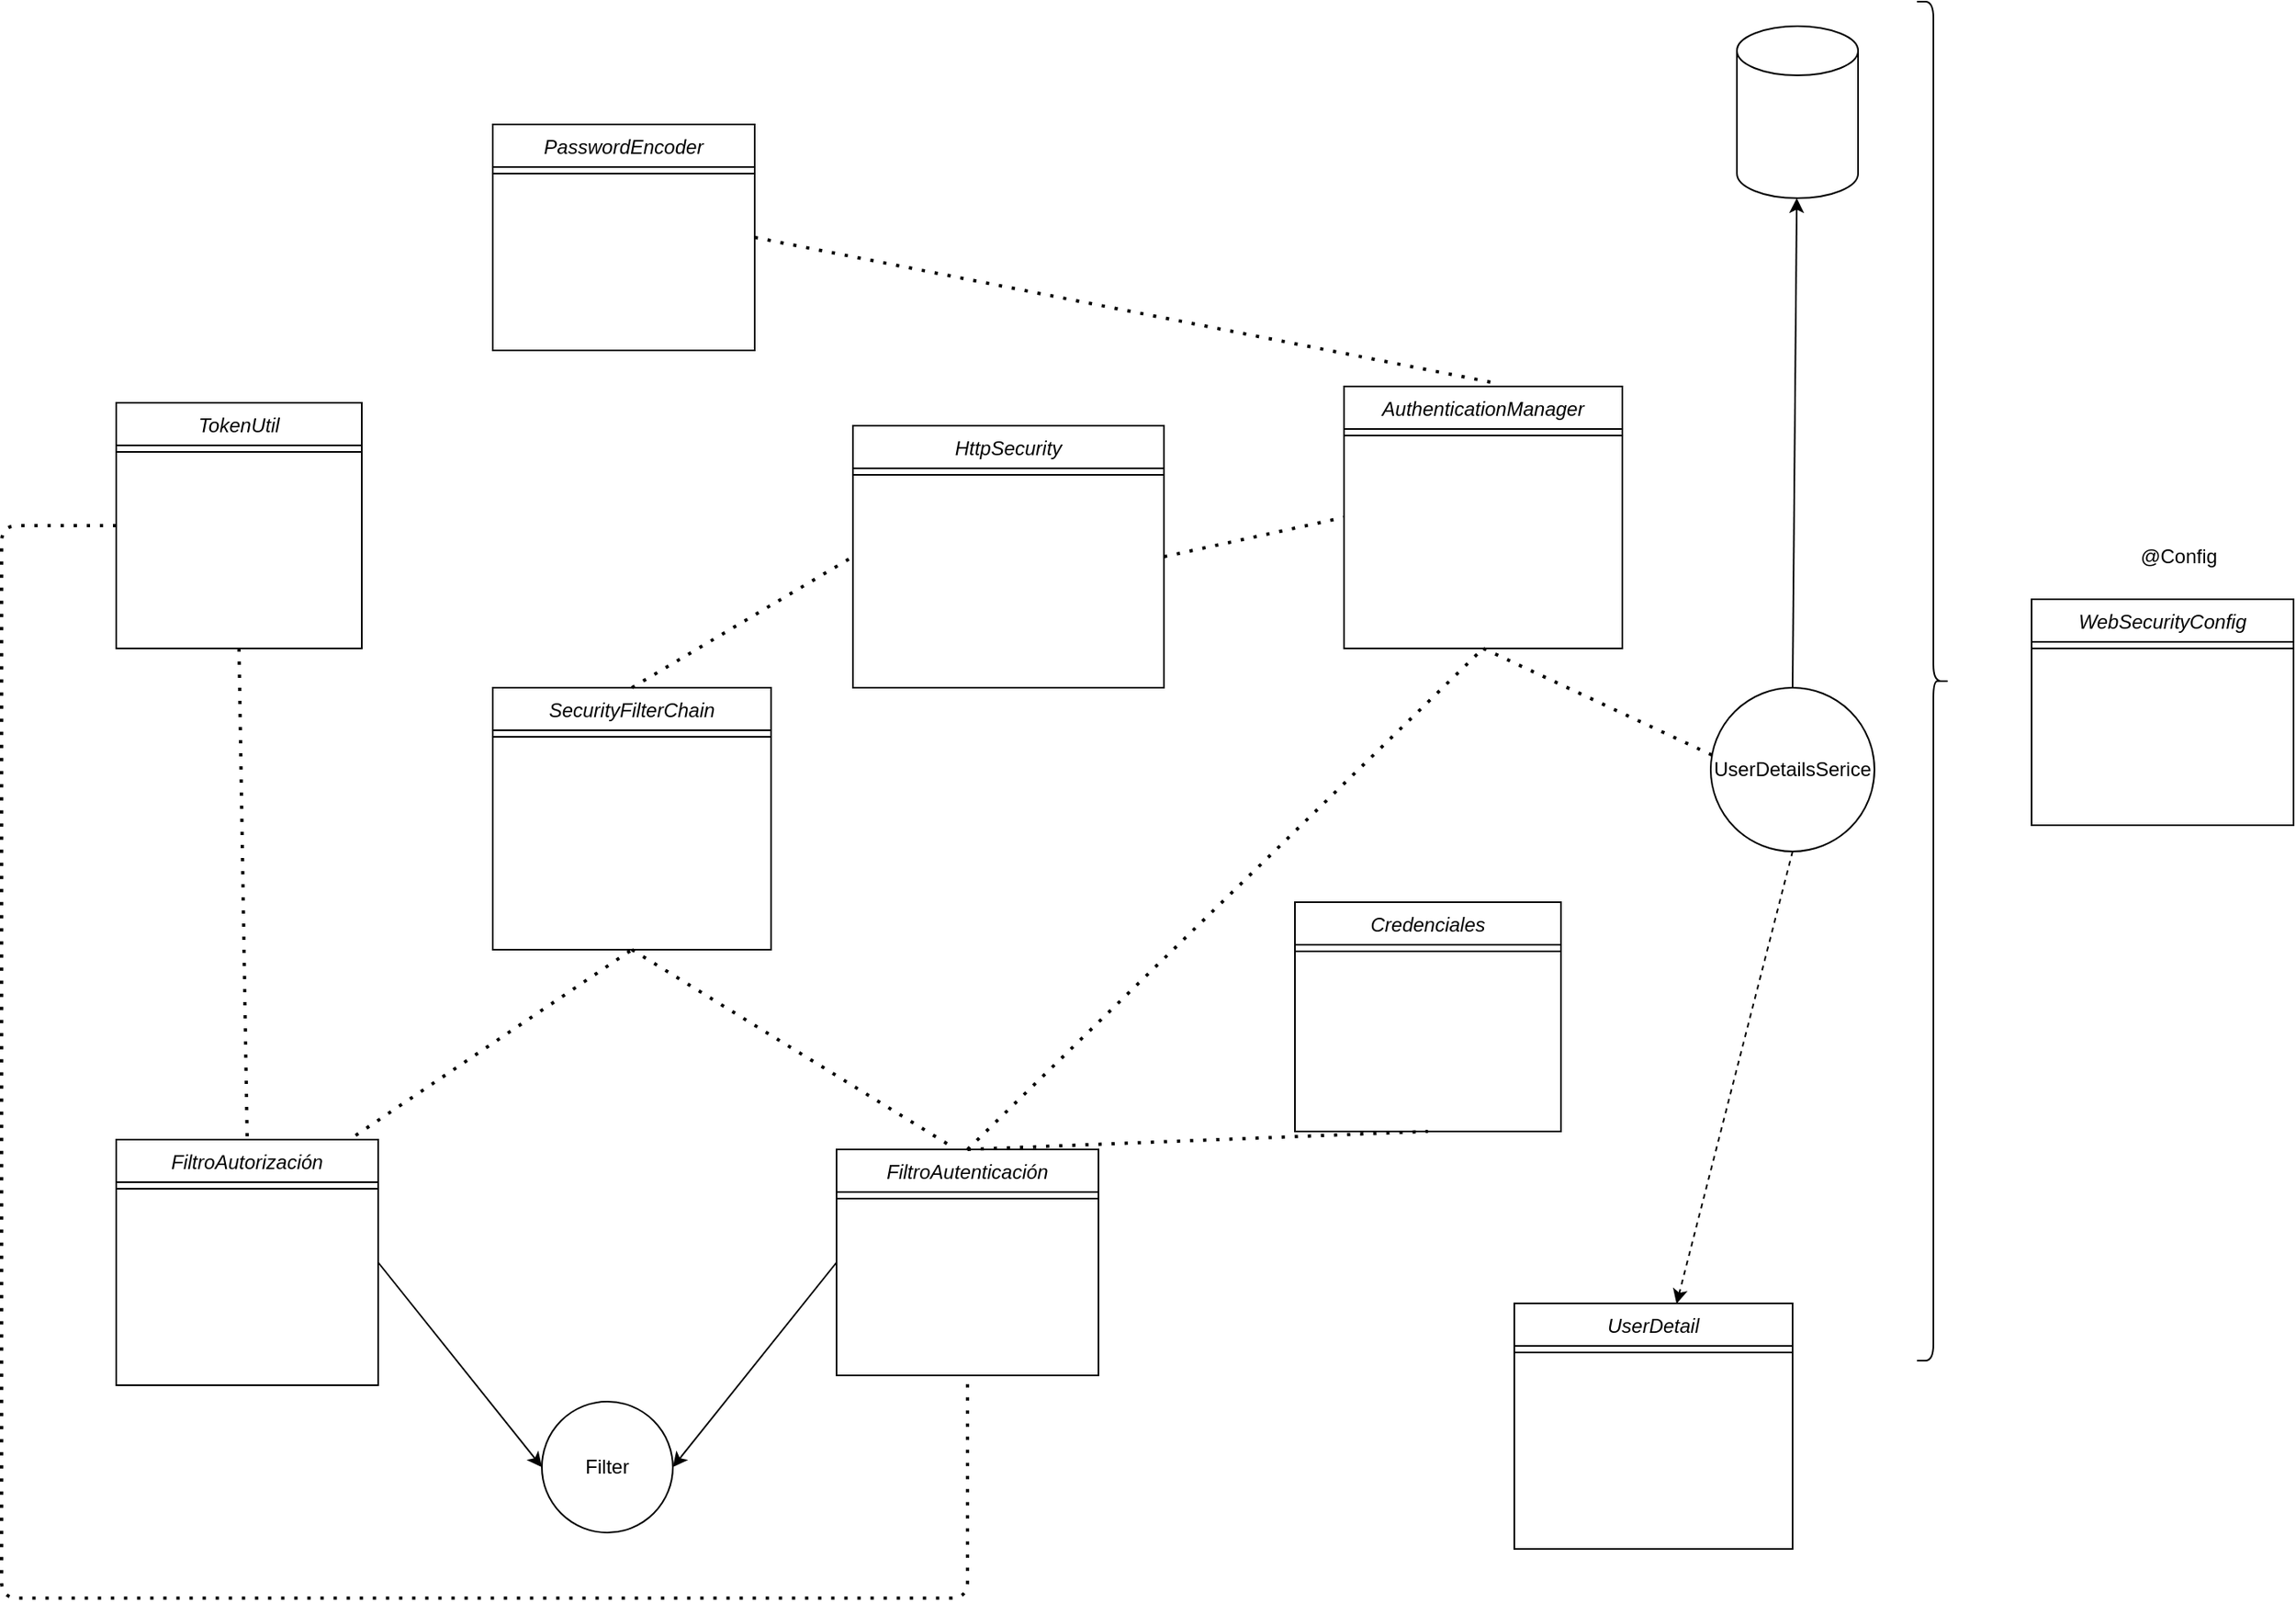 <mxfile version="14.6.13" type="device"><diagram id="C5RBs43oDa-KdzZeNtuy" name="Page-1"><mxGraphModel dx="2500" dy="967" grid="1" gridSize="10" guides="1" tooltips="1" connect="1" arrows="1" fold="1" page="1" pageScale="1" pageWidth="827" pageHeight="1169" math="0" shadow="0"><root><mxCell id="WIyWlLk6GJQsqaUBKTNV-0"/><mxCell id="WIyWlLk6GJQsqaUBKTNV-1" parent="WIyWlLk6GJQsqaUBKTNV-0"/><mxCell id="zkfFHV4jXpPFQw0GAbJ--0" value="AuthenticationManager" style="swimlane;fontStyle=2;align=center;verticalAlign=top;childLayout=stackLayout;horizontal=1;startSize=26;horizontalStack=0;resizeParent=1;resizeLast=0;collapsible=1;marginBottom=0;rounded=0;shadow=0;strokeWidth=1;" parent="WIyWlLk6GJQsqaUBKTNV-1" vertex="1"><mxGeometry x="160" y="315" width="170" height="160" as="geometry"><mxRectangle x="230" y="140" width="160" height="26" as="alternateBounds"/></mxGeometry></mxCell><mxCell id="zkfFHV4jXpPFQw0GAbJ--4" value="" style="line;html=1;strokeWidth=1;align=left;verticalAlign=middle;spacingTop=-1;spacingLeft=3;spacingRight=3;rotatable=0;labelPosition=right;points=[];portConstraint=eastwest;" parent="zkfFHV4jXpPFQw0GAbJ--0" vertex="1"><mxGeometry y="26" width="170" height="8" as="geometry"/></mxCell><mxCell id="4GpoOeR4wha2xD0uhhc4-0" value="PasswordEncoder" style="swimlane;fontStyle=2;align=center;verticalAlign=top;childLayout=stackLayout;horizontal=1;startSize=26;horizontalStack=0;resizeParent=1;resizeLast=0;collapsible=1;marginBottom=0;rounded=0;shadow=0;strokeWidth=1;" vertex="1" parent="WIyWlLk6GJQsqaUBKTNV-1"><mxGeometry x="-360" y="155" width="160" height="138" as="geometry"><mxRectangle x="230" y="140" width="160" height="26" as="alternateBounds"/></mxGeometry></mxCell><mxCell id="4GpoOeR4wha2xD0uhhc4-1" value="" style="line;html=1;strokeWidth=1;align=left;verticalAlign=middle;spacingTop=-1;spacingLeft=3;spacingRight=3;rotatable=0;labelPosition=right;points=[];portConstraint=eastwest;" vertex="1" parent="4GpoOeR4wha2xD0uhhc4-0"><mxGeometry y="26" width="160" height="8" as="geometry"/></mxCell><mxCell id="4GpoOeR4wha2xD0uhhc4-2" value="HttpSecurity" style="swimlane;fontStyle=2;align=center;verticalAlign=top;childLayout=stackLayout;horizontal=1;startSize=26;horizontalStack=0;resizeParent=1;resizeLast=0;collapsible=1;marginBottom=0;rounded=0;shadow=0;strokeWidth=1;" vertex="1" parent="WIyWlLk6GJQsqaUBKTNV-1"><mxGeometry x="-140" y="339" width="190" height="160" as="geometry"><mxRectangle x="230" y="140" width="160" height="26" as="alternateBounds"/></mxGeometry></mxCell><mxCell id="4GpoOeR4wha2xD0uhhc4-3" value="" style="line;html=1;strokeWidth=1;align=left;verticalAlign=middle;spacingTop=-1;spacingLeft=3;spacingRight=3;rotatable=0;labelPosition=right;points=[];portConstraint=eastwest;" vertex="1" parent="4GpoOeR4wha2xD0uhhc4-2"><mxGeometry y="26" width="190" height="8" as="geometry"/></mxCell><mxCell id="4GpoOeR4wha2xD0uhhc4-4" value="UserDetailsSerice" style="ellipse;whiteSpace=wrap;html=1;aspect=fixed;" vertex="1" parent="WIyWlLk6GJQsqaUBKTNV-1"><mxGeometry x="384" y="499" width="100" height="100" as="geometry"/></mxCell><mxCell id="4GpoOeR4wha2xD0uhhc4-5" value="FiltroAutenticación" style="swimlane;fontStyle=2;align=center;verticalAlign=top;childLayout=stackLayout;horizontal=1;startSize=26;horizontalStack=0;resizeParent=1;resizeLast=0;collapsible=1;marginBottom=0;rounded=0;shadow=0;strokeWidth=1;" vertex="1" parent="WIyWlLk6GJQsqaUBKTNV-1"><mxGeometry x="-150" y="781" width="160" height="138" as="geometry"><mxRectangle x="230" y="140" width="160" height="26" as="alternateBounds"/></mxGeometry></mxCell><mxCell id="4GpoOeR4wha2xD0uhhc4-6" value="" style="line;html=1;strokeWidth=1;align=left;verticalAlign=middle;spacingTop=-1;spacingLeft=3;spacingRight=3;rotatable=0;labelPosition=right;points=[];portConstraint=eastwest;" vertex="1" parent="4GpoOeR4wha2xD0uhhc4-5"><mxGeometry y="26" width="160" height="8" as="geometry"/></mxCell><mxCell id="4GpoOeR4wha2xD0uhhc4-7" value="FiltroAutorización" style="swimlane;fontStyle=2;align=center;verticalAlign=top;childLayout=stackLayout;horizontal=1;startSize=26;horizontalStack=0;resizeParent=1;resizeLast=0;collapsible=1;marginBottom=0;rounded=0;shadow=0;strokeWidth=1;" vertex="1" parent="WIyWlLk6GJQsqaUBKTNV-1"><mxGeometry x="-590" y="775" width="160" height="150" as="geometry"><mxRectangle x="230" y="140" width="160" height="26" as="alternateBounds"/></mxGeometry></mxCell><mxCell id="4GpoOeR4wha2xD0uhhc4-8" value="" style="line;html=1;strokeWidth=1;align=left;verticalAlign=middle;spacingTop=-1;spacingLeft=3;spacingRight=3;rotatable=0;labelPosition=right;points=[];portConstraint=eastwest;" vertex="1" parent="4GpoOeR4wha2xD0uhhc4-7"><mxGeometry y="26" width="160" height="8" as="geometry"/></mxCell><mxCell id="4GpoOeR4wha2xD0uhhc4-10" value="WebSecurityConfig" style="swimlane;fontStyle=2;align=center;verticalAlign=top;childLayout=stackLayout;horizontal=1;startSize=26;horizontalStack=0;resizeParent=1;resizeLast=0;collapsible=1;marginBottom=0;rounded=0;shadow=0;strokeWidth=1;" vertex="1" parent="WIyWlLk6GJQsqaUBKTNV-1"><mxGeometry x="580" y="445" width="160" height="138" as="geometry"><mxRectangle x="230" y="140" width="160" height="26" as="alternateBounds"/></mxGeometry></mxCell><mxCell id="4GpoOeR4wha2xD0uhhc4-11" value="" style="line;html=1;strokeWidth=1;align=left;verticalAlign=middle;spacingTop=-1;spacingLeft=3;spacingRight=3;rotatable=0;labelPosition=right;points=[];portConstraint=eastwest;" vertex="1" parent="4GpoOeR4wha2xD0uhhc4-10"><mxGeometry y="26" width="160" height="8" as="geometry"/></mxCell><mxCell id="4GpoOeR4wha2xD0uhhc4-12" value="" style="shape=cylinder3;whiteSpace=wrap;html=1;boundedLbl=1;backgroundOutline=1;size=15;" vertex="1" parent="WIyWlLk6GJQsqaUBKTNV-1"><mxGeometry x="400" y="95" width="74" height="105" as="geometry"/></mxCell><mxCell id="4GpoOeR4wha2xD0uhhc4-13" value="Filter" style="ellipse;whiteSpace=wrap;html=1;aspect=fixed;" vertex="1" parent="WIyWlLk6GJQsqaUBKTNV-1"><mxGeometry x="-330" y="935" width="80" height="80" as="geometry"/></mxCell><mxCell id="4GpoOeR4wha2xD0uhhc4-14" value="SecurityFilterChain" style="swimlane;fontStyle=2;align=center;verticalAlign=top;childLayout=stackLayout;horizontal=1;startSize=26;horizontalStack=0;resizeParent=1;resizeLast=0;collapsible=1;marginBottom=0;rounded=0;shadow=0;strokeWidth=1;" vertex="1" parent="WIyWlLk6GJQsqaUBKTNV-1"><mxGeometry x="-360" y="499" width="170" height="160" as="geometry"><mxRectangle x="230" y="140" width="160" height="26" as="alternateBounds"/></mxGeometry></mxCell><mxCell id="4GpoOeR4wha2xD0uhhc4-15" value="" style="line;html=1;strokeWidth=1;align=left;verticalAlign=middle;spacingTop=-1;spacingLeft=3;spacingRight=3;rotatable=0;labelPosition=right;points=[];portConstraint=eastwest;" vertex="1" parent="4GpoOeR4wha2xD0uhhc4-14"><mxGeometry y="26" width="170" height="8" as="geometry"/></mxCell><mxCell id="4GpoOeR4wha2xD0uhhc4-16" value="TokenUtil" style="swimlane;fontStyle=2;align=center;verticalAlign=top;childLayout=stackLayout;horizontal=1;startSize=26;horizontalStack=0;resizeParent=1;resizeLast=0;collapsible=1;marginBottom=0;rounded=0;shadow=0;strokeWidth=1;" vertex="1" parent="WIyWlLk6GJQsqaUBKTNV-1"><mxGeometry x="-590" y="325" width="150" height="150" as="geometry"><mxRectangle x="230" y="140" width="160" height="26" as="alternateBounds"/></mxGeometry></mxCell><mxCell id="4GpoOeR4wha2xD0uhhc4-17" value="" style="line;html=1;strokeWidth=1;align=left;verticalAlign=middle;spacingTop=-1;spacingLeft=3;spacingRight=3;rotatable=0;labelPosition=right;points=[];portConstraint=eastwest;" vertex="1" parent="4GpoOeR4wha2xD0uhhc4-16"><mxGeometry y="26" width="150" height="8" as="geometry"/></mxCell><mxCell id="4GpoOeR4wha2xD0uhhc4-18" value="UserDetail" style="swimlane;fontStyle=2;align=center;verticalAlign=top;childLayout=stackLayout;horizontal=1;startSize=26;horizontalStack=0;resizeParent=1;resizeLast=0;collapsible=1;marginBottom=0;rounded=0;shadow=0;strokeWidth=1;" vertex="1" parent="WIyWlLk6GJQsqaUBKTNV-1"><mxGeometry x="264" y="875" width="170" height="150" as="geometry"><mxRectangle x="230" y="140" width="160" height="26" as="alternateBounds"/></mxGeometry></mxCell><mxCell id="4GpoOeR4wha2xD0uhhc4-19" value="" style="line;html=1;strokeWidth=1;align=left;verticalAlign=middle;spacingTop=-1;spacingLeft=3;spacingRight=3;rotatable=0;labelPosition=right;points=[];portConstraint=eastwest;" vertex="1" parent="4GpoOeR4wha2xD0uhhc4-18"><mxGeometry y="26" width="170" height="8" as="geometry"/></mxCell><mxCell id="4GpoOeR4wha2xD0uhhc4-20" value="" style="shape=curlyBracket;whiteSpace=wrap;html=1;rounded=1;flipH=1;" vertex="1" parent="WIyWlLk6GJQsqaUBKTNV-1"><mxGeometry x="510" y="80" width="20" height="830" as="geometry"/></mxCell><mxCell id="4GpoOeR4wha2xD0uhhc4-22" value="" style="endArrow=classic;startArrow=none;html=1;exitX=0.5;exitY=0;exitDx=0;exitDy=0;startFill=0;" edge="1" parent="WIyWlLk6GJQsqaUBKTNV-1" source="4GpoOeR4wha2xD0uhhc4-4" target="4GpoOeR4wha2xD0uhhc4-12"><mxGeometry width="50" height="50" relative="1" as="geometry"><mxPoint x="340" y="5" as="sourcePoint"/><mxPoint x="310" y="145" as="targetPoint"/></mxGeometry></mxCell><mxCell id="4GpoOeR4wha2xD0uhhc4-23" value="Credenciales" style="swimlane;fontStyle=2;align=center;verticalAlign=top;childLayout=stackLayout;horizontal=1;startSize=26;horizontalStack=0;resizeParent=1;resizeLast=0;collapsible=1;marginBottom=0;rounded=0;shadow=0;strokeWidth=1;" vertex="1" parent="WIyWlLk6GJQsqaUBKTNV-1"><mxGeometry x="130" y="630" width="162.5" height="140" as="geometry"><mxRectangle x="230" y="140" width="160" height="26" as="alternateBounds"/></mxGeometry></mxCell><mxCell id="4GpoOeR4wha2xD0uhhc4-24" value="" style="line;html=1;strokeWidth=1;align=left;verticalAlign=middle;spacingTop=-1;spacingLeft=3;spacingRight=3;rotatable=0;labelPosition=right;points=[];portConstraint=eastwest;" vertex="1" parent="4GpoOeR4wha2xD0uhhc4-23"><mxGeometry y="26" width="162.5" height="8" as="geometry"/></mxCell><mxCell id="4GpoOeR4wha2xD0uhhc4-26" value="" style="endArrow=none;dashed=1;html=1;dashPattern=1 3;strokeWidth=2;entryX=0;entryY=0.5;entryDx=0;entryDy=0;exitX=1;exitY=0.5;exitDx=0;exitDy=0;" edge="1" parent="WIyWlLk6GJQsqaUBKTNV-1" source="4GpoOeR4wha2xD0uhhc4-2" target="zkfFHV4jXpPFQw0GAbJ--0"><mxGeometry width="50" height="50" relative="1" as="geometry"><mxPoint x="220" y="615" as="sourcePoint"/><mxPoint x="220" y="465" as="targetPoint"/></mxGeometry></mxCell><mxCell id="4GpoOeR4wha2xD0uhhc4-28" value="" style="endArrow=none;dashed=1;html=1;dashPattern=1 3;strokeWidth=2;exitX=1;exitY=0.5;exitDx=0;exitDy=0;entryX=0.547;entryY=-0.012;entryDx=0;entryDy=0;entryPerimeter=0;" edge="1" parent="WIyWlLk6GJQsqaUBKTNV-1" source="4GpoOeR4wha2xD0uhhc4-0" target="zkfFHV4jXpPFQw0GAbJ--0"><mxGeometry width="50" height="50" relative="1" as="geometry"><mxPoint x="220" y="195" as="sourcePoint"/><mxPoint x="270" y="145" as="targetPoint"/></mxGeometry></mxCell><mxCell id="4GpoOeR4wha2xD0uhhc4-32" value="" style="endArrow=classic;html=1;entryX=1;entryY=0.5;entryDx=0;entryDy=0;exitX=0;exitY=0.5;exitDx=0;exitDy=0;" edge="1" parent="WIyWlLk6GJQsqaUBKTNV-1" source="4GpoOeR4wha2xD0uhhc4-5" target="4GpoOeR4wha2xD0uhhc4-13"><mxGeometry width="50" height="50" relative="1" as="geometry"><mxPoint x="-160" y="815" as="sourcePoint"/><mxPoint x="-340" y="1035" as="targetPoint"/></mxGeometry></mxCell><mxCell id="4GpoOeR4wha2xD0uhhc4-33" value="" style="endArrow=classic;html=1;exitX=1;exitY=0.5;exitDx=0;exitDy=0;entryX=0;entryY=0.5;entryDx=0;entryDy=0;" edge="1" parent="WIyWlLk6GJQsqaUBKTNV-1" source="4GpoOeR4wha2xD0uhhc4-7" target="4GpoOeR4wha2xD0uhhc4-13"><mxGeometry width="50" height="50" relative="1" as="geometry"><mxPoint x="220" y="725" as="sourcePoint"/><mxPoint x="-380" y="850" as="targetPoint"/></mxGeometry></mxCell><mxCell id="4GpoOeR4wha2xD0uhhc4-37" value="" style="endArrow=classic;html=1;exitX=0.5;exitY=1;exitDx=0;exitDy=0;dashed=1;entryX=0.583;entryY=0.002;entryDx=0;entryDy=0;entryPerimeter=0;" edge="1" parent="WIyWlLk6GJQsqaUBKTNV-1" source="4GpoOeR4wha2xD0uhhc4-4" target="4GpoOeR4wha2xD0uhhc4-18"><mxGeometry width="50" height="50" relative="1" as="geometry"><mxPoint x="-120" y="455" as="sourcePoint"/><mxPoint x="420" y="855" as="targetPoint"/></mxGeometry></mxCell><mxCell id="4GpoOeR4wha2xD0uhhc4-43" value="" style="endArrow=none;dashed=1;html=1;dashPattern=1 3;strokeWidth=2;entryX=0.5;entryY=0;entryDx=0;entryDy=0;exitX=0.5;exitY=1;exitDx=0;exitDy=0;" edge="1" parent="WIyWlLk6GJQsqaUBKTNV-1" source="4GpoOeR4wha2xD0uhhc4-16" target="4GpoOeR4wha2xD0uhhc4-7"><mxGeometry width="50" height="50" relative="1" as="geometry"><mxPoint x="-540" y="545" as="sourcePoint"/><mxPoint x="-120" y="525" as="targetPoint"/></mxGeometry></mxCell><mxCell id="4GpoOeR4wha2xD0uhhc4-45" value="" style="endArrow=none;dashed=1;html=1;dashPattern=1 3;strokeWidth=2;exitX=0.914;exitY=-0.017;exitDx=0;exitDy=0;exitPerimeter=0;entryX=0.5;entryY=1;entryDx=0;entryDy=0;" edge="1" parent="WIyWlLk6GJQsqaUBKTNV-1" source="4GpoOeR4wha2xD0uhhc4-7" target="4GpoOeR4wha2xD0uhhc4-14"><mxGeometry width="50" height="50" relative="1" as="geometry"><mxPoint x="-170" y="575" as="sourcePoint"/><mxPoint x="-400" y="645" as="targetPoint"/></mxGeometry></mxCell><mxCell id="4GpoOeR4wha2xD0uhhc4-46" value="" style="endArrow=none;dashed=1;html=1;dashPattern=1 3;strokeWidth=2;entryX=0.438;entryY=-0.014;entryDx=0;entryDy=0;entryPerimeter=0;exitX=0.5;exitY=1;exitDx=0;exitDy=0;" edge="1" parent="WIyWlLk6GJQsqaUBKTNV-1" source="4GpoOeR4wha2xD0uhhc4-14" target="4GpoOeR4wha2xD0uhhc4-5"><mxGeometry width="50" height="50" relative="1" as="geometry"><mxPoint x="-170" y="575" as="sourcePoint"/><mxPoint x="-120" y="525" as="targetPoint"/></mxGeometry></mxCell><mxCell id="4GpoOeR4wha2xD0uhhc4-48" value="" style="endArrow=none;dashed=1;html=1;dashPattern=1 3;strokeWidth=2;entryX=0;entryY=0.5;entryDx=0;entryDy=0;exitX=0.5;exitY=0;exitDx=0;exitDy=0;" edge="1" parent="WIyWlLk6GJQsqaUBKTNV-1" source="4GpoOeR4wha2xD0uhhc4-14" target="4GpoOeR4wha2xD0uhhc4-2"><mxGeometry width="50" height="50" relative="1" as="geometry"><mxPoint x="60" y="429" as="sourcePoint"/><mxPoint x="205" y="475" as="targetPoint"/></mxGeometry></mxCell><mxCell id="4GpoOeR4wha2xD0uhhc4-49" value="" style="endArrow=none;dashed=1;html=1;dashPattern=1 3;strokeWidth=2;entryX=0.5;entryY=1;entryDx=0;entryDy=0;exitX=0.5;exitY=0;exitDx=0;exitDy=0;" edge="1" parent="WIyWlLk6GJQsqaUBKTNV-1" source="4GpoOeR4wha2xD0uhhc4-5" target="4GpoOeR4wha2xD0uhhc4-23"><mxGeometry width="50" height="50" relative="1" as="geometry"><mxPoint x="-170" y="575" as="sourcePoint"/><mxPoint x="-120" y="525" as="targetPoint"/></mxGeometry></mxCell><mxCell id="4GpoOeR4wha2xD0uhhc4-50" value="" style="endArrow=none;dashed=1;html=1;dashPattern=1 3;strokeWidth=2;exitX=0;exitY=0.5;exitDx=0;exitDy=0;entryX=0.5;entryY=1;entryDx=0;entryDy=0;" edge="1" parent="WIyWlLk6GJQsqaUBKTNV-1" source="4GpoOeR4wha2xD0uhhc4-16" target="4GpoOeR4wha2xD0uhhc4-5"><mxGeometry width="50" height="50" relative="1" as="geometry"><mxPoint x="-650" y="295" as="sourcePoint"/><mxPoint x="80" y="1025" as="targetPoint"/><Array as="points"><mxPoint x="-660" y="400"/><mxPoint x="-660" y="1055"/><mxPoint x="-70" y="1055"/></Array></mxGeometry></mxCell><mxCell id="4GpoOeR4wha2xD0uhhc4-51" value="" style="endArrow=none;dashed=1;html=1;dashPattern=1 3;strokeWidth=2;entryX=0.5;entryY=1;entryDx=0;entryDy=0;exitX=0.5;exitY=0;exitDx=0;exitDy=0;" edge="1" parent="WIyWlLk6GJQsqaUBKTNV-1" source="4GpoOeR4wha2xD0uhhc4-5" target="zkfFHV4jXpPFQw0GAbJ--0"><mxGeometry width="50" height="50" relative="1" as="geometry"><mxPoint x="-170" y="575" as="sourcePoint"/><mxPoint x="-120" y="525" as="targetPoint"/></mxGeometry></mxCell><mxCell id="4GpoOeR4wha2xD0uhhc4-52" value="@Config" style="text;html=1;strokeColor=none;fillColor=none;align=center;verticalAlign=middle;whiteSpace=wrap;rounded=0;" vertex="1" parent="WIyWlLk6GJQsqaUBKTNV-1"><mxGeometry x="650" y="409" width="40" height="20" as="geometry"/></mxCell><mxCell id="4GpoOeR4wha2xD0uhhc4-53" value="" style="endArrow=none;dashed=1;html=1;dashPattern=1 3;strokeWidth=2;entryX=0.5;entryY=1;entryDx=0;entryDy=0;exitX=0.007;exitY=0.411;exitDx=0;exitDy=0;exitPerimeter=0;" edge="1" parent="WIyWlLk6GJQsqaUBKTNV-1" source="4GpoOeR4wha2xD0uhhc4-4" target="zkfFHV4jXpPFQw0GAbJ--0"><mxGeometry width="50" height="50" relative="1" as="geometry"><mxPoint x="10" y="600" as="sourcePoint"/><mxPoint x="60" y="550" as="targetPoint"/></mxGeometry></mxCell></root></mxGraphModel></diagram></mxfile>
